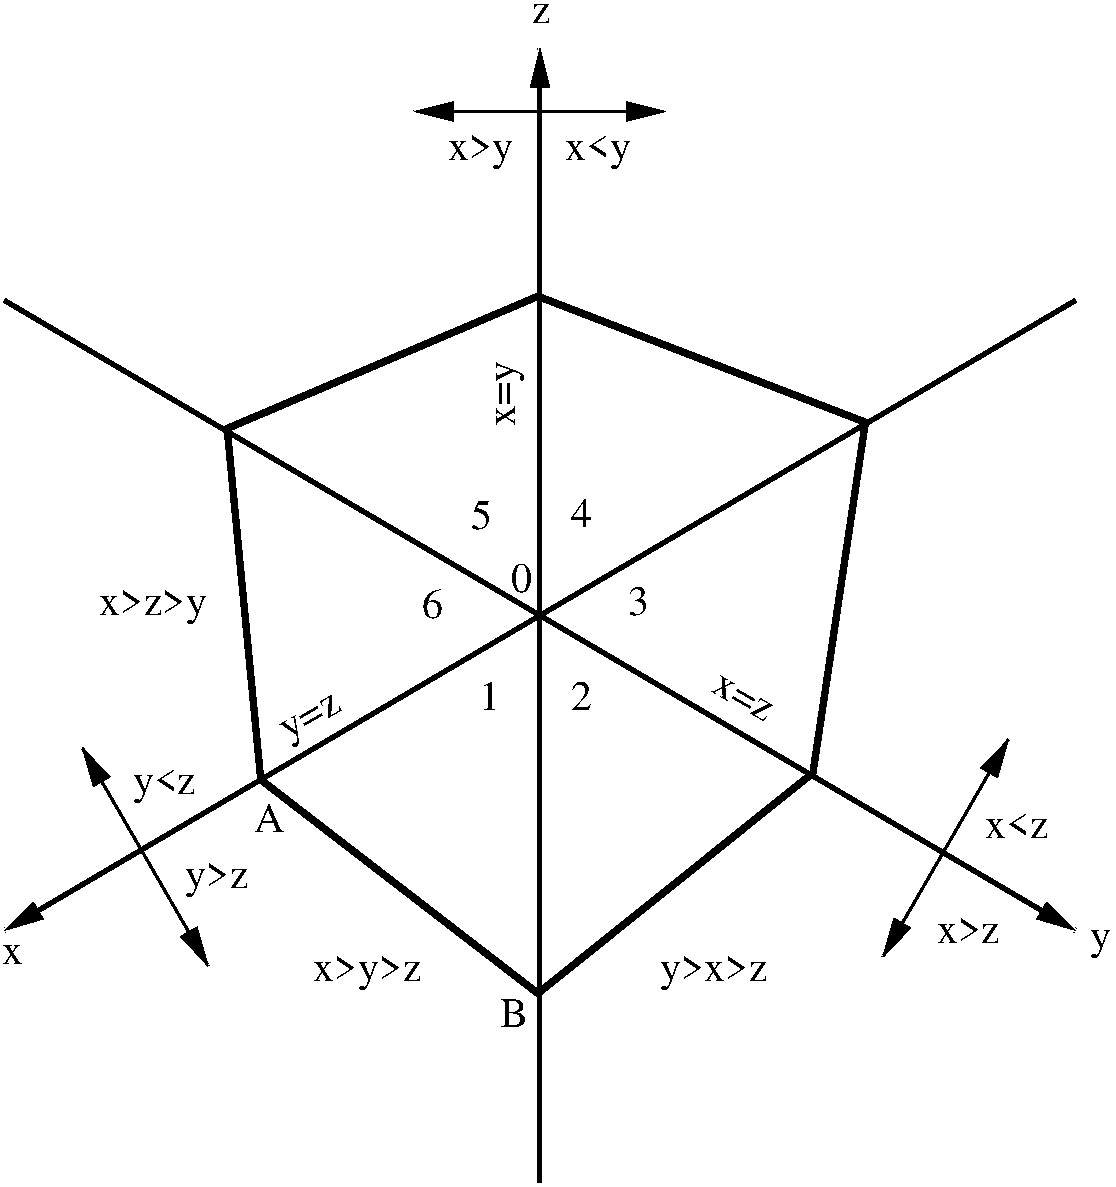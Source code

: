 #FIG 3.2  Produced by xfig version 3.2.7a
Landscape
Center
Metric
A4
100.00
Single
-2
1200 2
2 1 0 3 0 7 50 -1 -1 8.000 0 0 -1 0 0 2
	 6300 4950 10125 2700
2 1 0 3 0 7 50 -1 -1 8.000 0 0 -1 0 0 2
	 6300 4950 2475 2700
2 1 0 2 0 7 50 -1 -1 6.000 0 0 -1 1 1 2
	1 1 2.00 120.00 240.00
	1 1 2.00 120.00 240.00
	 5400 1350 7200 1350
2 1 0 2 0 7 50 -1 -1 6.000 0 0 -1 1 1 2
	1 1 2.00 120.00 240.00
	1 1 2.00 120.00 240.00
	 3930 7453 3030 5895
2 1 0 2 0 7 50 -1 -1 6.000 0 0 -1 1 1 2
	1 1 2.00 120.00 240.00
	1 1 2.00 120.00 240.00
	 8749 7390 9649 5832
2 1 0 3 0 7 50 -1 -1 0.000 0 0 -1 1 0 2
	1 1 2.00 120.00 240.00
	 6300 4950 2475 7200
2 1 0 3 0 7 50 -1 -1 0.000 0 0 -1 1 0 2
	1 1 2.00 120.00 240.00
	 6300 4950 10125 7200
2 1 0 4 0 7 50 -1 -1 10.000 0 0 -1 0 0 7
	 4320 6135 6285 7650 8250 6075 8625 3570 6285 2670 4065 3615
	 4305 6120
2 1 0 3 0 7 50 -1 -1 0.000 0 0 -1 1 0 2
	1 1 2.00 120.00 240.00
	 6300 9000 6300 900
4 0 0 50 -1 0 20 0.0000 4 240 840 3150 4950 x>z>y\001
4 0 0 50 -1 0 20 0.5236 4 225 495 4500 5850 y=z\001
4 0 0 50 -1 0 20 1.5708 4 225 510 6120 3600 x=y\001
4 0 0 50 -1 0 20 0.0000 4 225 165 6930 4950 3\001
4 0 0 50 -1 0 20 0.0000 4 225 165 6525 4320 4\001
4 0 0 50 -1 0 20 0.0000 4 240 165 5805 4335 5\001
4 0 0 50 -1 0 20 0.0000 4 240 165 5460 4965 6\001
4 0 0 50 -1 0 20 0.0000 4 225 165 5865 5625 1\001
4 0 0 50 -1 0 20 0.0000 4 225 165 6525 5625 2\001
4 0 0 50 -1 0 20 0.0000 4 240 495 3765 6900 y>z\001
4 0 0 50 -1 0 20 0.0000 4 150 165 2460 7440 x\001
4 0 0 50 -1 0 20 0.0000 4 225 165 10230 7335 y\001
4 0 0 50 -1 0 20 0.0000 4 150 150 6240 720 z\001
4 0 0 50 -1 0 20 0.0000 4 240 510 6480 1695 x<y\001
4 0 0 50 -1 0 20 0.0000 4 240 510 5640 1695 x>y\001
4 0 0 50 -1 0 20 0.0000 4 165 495 9480 6540 x<z\001
4 0 0 50 -1 0 20 0.0000 4 165 495 9135 7290 x>z\001
4 0 0 50 -1 0 20 0.0000 4 240 495 3390 6225 y<z\001
4 0 0 50 -1 0 20 0.0000 4 225 225 6015 7890 B\001
4 0 0 50 -1 0 20 0.0000 4 225 240 4260 6495 A\001
4 0 0 50 -1 0 20 0.0000 4 240 840 4680 7560 x>y>z\001
4 0 0 50 -1 0 20 0.0000 4 240 840 7155 7560 y>x>z\001
4 0 0 50 -1 0 20 5.7596 4 150 495 7515 5490 x=z\001
4 0 0 50 -1 0 20 0.0000 4 225 165 6090 4785 0\001
